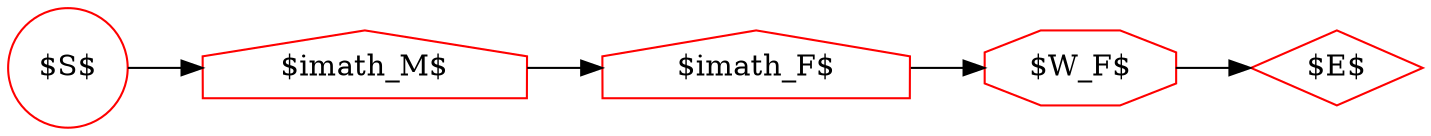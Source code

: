 digraph G {
	rankdir=LR;
    S [label="$S$", shape=circle, color=red];
    E [label="$E$", shape=diamond, color=red];
    W [label="$W_F$", shape=octagon, color=red];

    I1 [label="$\imath_M$", shape=house, color=red];
    I2 [label="$\imath_F$", shape=house, color=red];

S->I1->I2->W->E;


}
